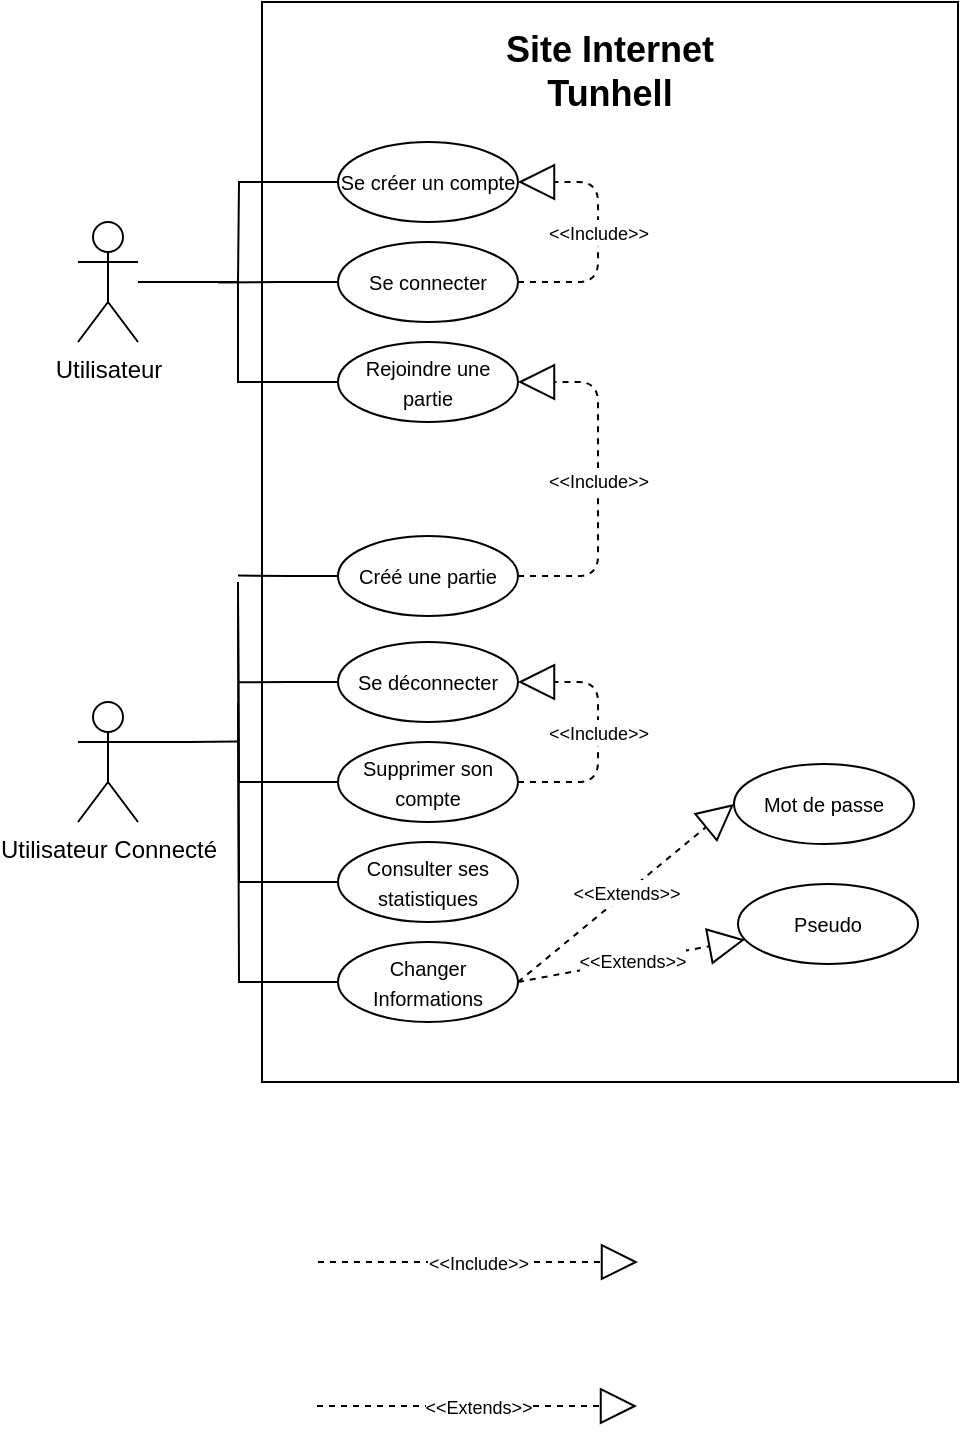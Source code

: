 <mxfile version="17.1.3"><diagram id="eEHJD-NL2Chzt3gW5t4f" name="Page-1"><mxGraphModel dx="769" dy="371" grid="1" gridSize="10" guides="1" tooltips="1" connect="1" arrows="1" fold="1" page="1" pageScale="1" pageWidth="827" pageHeight="1169" math="0" shadow="0"><root><mxCell id="0"/><mxCell id="1" parent="0"/><mxCell id="HAZ4jvVQas8GfJqb07Zj-31" value="" style="rounded=0;whiteSpace=wrap;html=1;fontSize=9;fillColor=none;" vertex="1" parent="1"><mxGeometry x="182" y="40" width="348" height="540" as="geometry"/></mxCell><mxCell id="neYh2TxhxUxbhi8x__Bm-4" value="&lt;font style=&quot;font-size: 9px&quot;&gt;&amp;lt;&amp;lt;Extends&lt;span style=&quot;color: rgb(0 , 0 , 0)&quot;&gt;&amp;gt;&amp;gt;&lt;/span&gt;&lt;/font&gt;" style="endArrow=block;endSize=16;endFill=0;html=1;dashed=1;exitX=1;exitY=0.5;exitDx=0;exitDy=0;entryX=0;entryY=0.5;entryDx=0;entryDy=0;" parent="1" edge="1" target="HAZ4jvVQas8GfJqb07Zj-19" source="HAZ4jvVQas8GfJqb07Zj-13"><mxGeometry width="160" relative="1" as="geometry"><mxPoint x="260" y="591" as="sourcePoint"/><mxPoint x="400" y="591" as="targetPoint"/></mxGeometry></mxCell><mxCell id="HAZ4jvVQas8GfJqb07Zj-1" value="&lt;div&gt;Utilisateur&lt;/div&gt;" style="shape=umlActor;verticalLabelPosition=bottom;verticalAlign=top;html=1;outlineConnect=0;" vertex="1" parent="1"><mxGeometry x="90" y="150" width="30" height="60" as="geometry"/></mxCell><mxCell id="HAZ4jvVQas8GfJqb07Zj-35" style="edgeStyle=orthogonalEdgeStyle;rounded=0;orthogonalLoop=1;jettySize=auto;html=1;exitX=1;exitY=0.333;exitDx=0;exitDy=0;exitPerimeter=0;fontSize=10;endArrow=none;endFill=0;" edge="1" parent="1" source="HAZ4jvVQas8GfJqb07Zj-3"><mxGeometry relative="1" as="geometry"><mxPoint x="170" y="409.741" as="targetPoint"/></mxGeometry></mxCell><mxCell id="HAZ4jvVQas8GfJqb07Zj-3" value="Utilisateur Connecté" style="shape=umlActor;verticalLabelPosition=bottom;verticalAlign=top;html=1;outlineConnect=0;" vertex="1" parent="1"><mxGeometry x="90" y="390" width="30" height="60" as="geometry"/></mxCell><mxCell id="HAZ4jvVQas8GfJqb07Zj-28" style="edgeStyle=orthogonalEdgeStyle;rounded=0;orthogonalLoop=1;jettySize=auto;html=1;exitX=0;exitY=0.5;exitDx=0;exitDy=0;fontSize=9;endArrow=none;endFill=0;" edge="1" parent="1" source="HAZ4jvVQas8GfJqb07Zj-4"><mxGeometry relative="1" as="geometry"><mxPoint x="160" y="180.294" as="targetPoint"/></mxGeometry></mxCell><mxCell id="HAZ4jvVQas8GfJqb07Zj-4" value="&lt;font style=&quot;font-size: 10px&quot;&gt;Se connecter&lt;/font&gt;" style="ellipse;whiteSpace=wrap;html=1;" vertex="1" parent="1"><mxGeometry x="220" y="160" width="90" height="40" as="geometry"/></mxCell><mxCell id="HAZ4jvVQas8GfJqb07Zj-7" style="edgeStyle=orthogonalEdgeStyle;rounded=0;orthogonalLoop=1;jettySize=auto;html=1;exitX=0;exitY=0.5;exitDx=0;exitDy=0;fontSize=10;endArrow=none;endFill=0;" edge="1" parent="1" source="HAZ4jvVQas8GfJqb07Zj-6" target="HAZ4jvVQas8GfJqb07Zj-1"><mxGeometry relative="1" as="geometry"/></mxCell><mxCell id="HAZ4jvVQas8GfJqb07Zj-6" value="&lt;font style=&quot;font-size: 10px&quot;&gt;Rejoindre une partie&lt;/font&gt;" style="ellipse;whiteSpace=wrap;html=1;" vertex="1" parent="1"><mxGeometry x="220" y="210" width="90" height="40" as="geometry"/></mxCell><mxCell id="HAZ4jvVQas8GfJqb07Zj-36" style="edgeStyle=orthogonalEdgeStyle;rounded=0;orthogonalLoop=1;jettySize=auto;html=1;exitX=0;exitY=0.5;exitDx=0;exitDy=0;fontSize=10;endArrow=none;endFill=0;" edge="1" parent="1" source="HAZ4jvVQas8GfJqb07Zj-8"><mxGeometry relative="1" as="geometry"><mxPoint x="170" y="380.111" as="targetPoint"/></mxGeometry></mxCell><mxCell id="HAZ4jvVQas8GfJqb07Zj-8" value="&lt;font style=&quot;font-size: 10px&quot;&gt;Se déconnecter&lt;br&gt;&lt;/font&gt;" style="ellipse;whiteSpace=wrap;html=1;" vertex="1" parent="1"><mxGeometry x="220" y="360" width="90" height="40" as="geometry"/></mxCell><mxCell id="HAZ4jvVQas8GfJqb07Zj-15" style="edgeStyle=orthogonalEdgeStyle;rounded=0;orthogonalLoop=1;jettySize=auto;html=1;exitX=0;exitY=0.5;exitDx=0;exitDy=0;fontSize=10;endArrow=none;endFill=0;" edge="1" parent="1" source="HAZ4jvVQas8GfJqb07Zj-9"><mxGeometry relative="1" as="geometry"><mxPoint x="170" y="330" as="targetPoint"/></mxGeometry></mxCell><mxCell id="HAZ4jvVQas8GfJqb07Zj-9" value="&lt;font style=&quot;font-size: 10px&quot;&gt;Consulter ses statistiques&lt;br&gt;&lt;/font&gt;" style="ellipse;whiteSpace=wrap;html=1;" vertex="1" parent="1"><mxGeometry x="220" y="460" width="90" height="40" as="geometry"/></mxCell><mxCell id="HAZ4jvVQas8GfJqb07Zj-16" style="edgeStyle=orthogonalEdgeStyle;rounded=0;orthogonalLoop=1;jettySize=auto;html=1;exitX=0;exitY=0.5;exitDx=0;exitDy=0;fontSize=10;endArrow=none;endFill=0;" edge="1" parent="1" source="HAZ4jvVQas8GfJqb07Zj-10"><mxGeometry relative="1" as="geometry"><mxPoint x="170" y="340" as="targetPoint"/></mxGeometry></mxCell><mxCell id="HAZ4jvVQas8GfJqb07Zj-10" value="&lt;font style=&quot;font-size: 10px&quot;&gt;Supprimer son compte&lt;/font&gt;" style="ellipse;whiteSpace=wrap;html=1;" vertex="1" parent="1"><mxGeometry x="220" y="410" width="90" height="40" as="geometry"/></mxCell><mxCell id="HAZ4jvVQas8GfJqb07Zj-12" style="edgeStyle=orthogonalEdgeStyle;rounded=0;orthogonalLoop=1;jettySize=auto;html=1;exitX=0;exitY=0.5;exitDx=0;exitDy=0;fontSize=10;endArrow=none;endFill=0;" edge="1" parent="1" source="HAZ4jvVQas8GfJqb07Zj-11"><mxGeometry relative="1" as="geometry"><mxPoint x="170" y="180" as="targetPoint"/></mxGeometry></mxCell><mxCell id="HAZ4jvVQas8GfJqb07Zj-11" value="&lt;font style=&quot;font-size: 10px&quot;&gt;Se créer un compte&lt;/font&gt;" style="ellipse;whiteSpace=wrap;html=1;" vertex="1" parent="1"><mxGeometry x="220" y="110" width="90" height="40" as="geometry"/></mxCell><mxCell id="HAZ4jvVQas8GfJqb07Zj-17" style="edgeStyle=orthogonalEdgeStyle;rounded=0;orthogonalLoop=1;jettySize=auto;html=1;exitX=0;exitY=0.5;exitDx=0;exitDy=0;fontSize=10;endArrow=none;endFill=0;" edge="1" parent="1" source="HAZ4jvVQas8GfJqb07Zj-13"><mxGeometry relative="1" as="geometry"><mxPoint x="170" y="390" as="targetPoint"/></mxGeometry></mxCell><mxCell id="HAZ4jvVQas8GfJqb07Zj-13" value="&lt;font style=&quot;font-size: 10px&quot;&gt;Changer Informations&lt;/font&gt;" style="ellipse;whiteSpace=wrap;html=1;" vertex="1" parent="1"><mxGeometry x="220" y="510" width="90" height="40" as="geometry"/></mxCell><mxCell id="HAZ4jvVQas8GfJqb07Zj-19" value="&lt;font style=&quot;font-size: 10px&quot;&gt;Mot de passe&lt;/font&gt;" style="ellipse;whiteSpace=wrap;html=1;" vertex="1" parent="1"><mxGeometry x="418" y="421" width="90" height="40" as="geometry"/></mxCell><mxCell id="HAZ4jvVQas8GfJqb07Zj-20" value="&lt;font style=&quot;font-size: 10px&quot;&gt;Pseudo&lt;/font&gt;" style="ellipse;whiteSpace=wrap;html=1;" vertex="1" parent="1"><mxGeometry x="420" y="481" width="90" height="40" as="geometry"/></mxCell><mxCell id="HAZ4jvVQas8GfJqb07Zj-23" value="&lt;font style=&quot;font-size: 9px&quot;&gt;&amp;lt;&amp;lt;Extends&lt;span style=&quot;color: rgb(0 , 0 , 0)&quot;&gt;&amp;gt;&amp;gt;&lt;/span&gt;&lt;/font&gt;" style="endArrow=block;endSize=16;endFill=0;html=1;dashed=1;" edge="1" parent="1"><mxGeometry width="160" relative="1" as="geometry"><mxPoint x="209.5" y="742" as="sourcePoint"/><mxPoint x="369.5" y="742" as="targetPoint"/></mxGeometry></mxCell><mxCell id="HAZ4jvVQas8GfJqb07Zj-24" value="&lt;font style=&quot;font-size: 9px&quot;&gt;&amp;lt;&amp;lt;Extends&lt;span style=&quot;color: rgb(0 , 0 , 0)&quot;&gt;&amp;gt;&amp;gt;&lt;/span&gt;&lt;/font&gt;" style="endArrow=block;endSize=16;endFill=0;html=1;dashed=1;exitX=1;exitY=0.5;exitDx=0;exitDy=0;" edge="1" parent="1" source="HAZ4jvVQas8GfJqb07Zj-13" target="HAZ4jvVQas8GfJqb07Zj-20"><mxGeometry width="160" relative="1" as="geometry"><mxPoint x="240" y="611" as="sourcePoint"/><mxPoint x="400" y="611" as="targetPoint"/></mxGeometry></mxCell><mxCell id="HAZ4jvVQas8GfJqb07Zj-25" value="&lt;div&gt;&lt;font style=&quot;font-size: 9px&quot;&gt;&amp;lt;&amp;lt;Include&lt;span style=&quot;color: rgb(0 , 0 , 0)&quot;&gt;&amp;gt;&amp;gt;&lt;/span&gt;&lt;/font&gt;&lt;/div&gt;" style="endArrow=block;endSize=16;endFill=0;html=1;dashed=1;" edge="1" parent="1"><mxGeometry width="160" relative="1" as="geometry"><mxPoint x="210" y="670" as="sourcePoint"/><mxPoint x="370" y="670" as="targetPoint"/></mxGeometry></mxCell><mxCell id="HAZ4jvVQas8GfJqb07Zj-29" value="&lt;div&gt;&lt;font style=&quot;font-size: 9px&quot;&gt;&amp;lt;&amp;lt;Include&lt;span style=&quot;color: rgb(0 , 0 , 0)&quot;&gt;&amp;gt;&amp;gt;&lt;/span&gt;&lt;/font&gt;&lt;/div&gt;" style="endArrow=block;endSize=16;endFill=0;html=1;dashed=1;edgeStyle=orthogonalEdgeStyle;entryX=1;entryY=0.5;entryDx=0;entryDy=0;exitX=1;exitY=0.5;exitDx=0;exitDy=0;" edge="1" parent="1" source="HAZ4jvVQas8GfJqb07Zj-10" target="HAZ4jvVQas8GfJqb07Zj-8"><mxGeometry width="160" relative="1" as="geometry"><mxPoint x="310" y="339.62" as="sourcePoint"/><mxPoint x="460" y="320" as="targetPoint"/><Array as="points"><mxPoint x="350" y="430"/><mxPoint x="350" y="380"/></Array></mxGeometry></mxCell><mxCell id="HAZ4jvVQas8GfJqb07Zj-30" value="&lt;div&gt;&lt;font style=&quot;font-size: 9px&quot;&gt;&amp;lt;&amp;lt;Include&lt;span style=&quot;color: rgb(0 , 0 , 0)&quot;&gt;&amp;gt;&amp;gt;&lt;/span&gt;&lt;/font&gt;&lt;/div&gt;" style="endArrow=block;endSize=16;endFill=0;html=1;dashed=1;edgeStyle=orthogonalEdgeStyle;entryX=1;entryY=0.5;entryDx=0;entryDy=0;exitX=1;exitY=0.5;exitDx=0;exitDy=0;" edge="1" parent="1" source="HAZ4jvVQas8GfJqb07Zj-4" target="HAZ4jvVQas8GfJqb07Zj-11"><mxGeometry width="160" relative="1" as="geometry"><mxPoint x="320" y="179.62" as="sourcePoint"/><mxPoint x="320.0" y="130" as="targetPoint"/><Array as="points"><mxPoint x="350" y="180"/><mxPoint x="350" y="130"/></Array></mxGeometry></mxCell><mxCell id="HAZ4jvVQas8GfJqb07Zj-32" value="&lt;b&gt;&lt;font style=&quot;font-size: 18px&quot;&gt;Site Internet Tunhell&lt;/font&gt;&lt;/b&gt;" style="text;html=1;strokeColor=none;fillColor=none;align=center;verticalAlign=middle;whiteSpace=wrap;rounded=0;fontSize=9;" vertex="1" parent="1"><mxGeometry x="289" y="60" width="134" height="30" as="geometry"/></mxCell><mxCell id="HAZ4jvVQas8GfJqb07Zj-37" style="edgeStyle=orthogonalEdgeStyle;rounded=0;orthogonalLoop=1;jettySize=auto;html=1;exitX=0;exitY=0.5;exitDx=0;exitDy=0;fontSize=10;endArrow=none;endFill=0;" edge="1" parent="1" source="HAZ4jvVQas8GfJqb07Zj-33"><mxGeometry relative="1" as="geometry"><mxPoint x="170" y="326.778" as="targetPoint"/></mxGeometry></mxCell><mxCell id="HAZ4jvVQas8GfJqb07Zj-33" value="&lt;font style=&quot;font-size: 10px&quot;&gt;Créé une partie&lt;/font&gt;" style="ellipse;whiteSpace=wrap;html=1;" vertex="1" parent="1"><mxGeometry x="220" y="307" width="90" height="40" as="geometry"/></mxCell><mxCell id="HAZ4jvVQas8GfJqb07Zj-39" value="&lt;div&gt;&lt;font style=&quot;font-size: 9px&quot;&gt;&amp;lt;&amp;lt;Include&lt;span style=&quot;color: rgb(0 , 0 , 0)&quot;&gt;&amp;gt;&amp;gt;&lt;/span&gt;&lt;/font&gt;&lt;/div&gt;" style="endArrow=block;endSize=16;endFill=0;html=1;dashed=1;exitX=1;exitY=0.5;exitDx=0;exitDy=0;entryX=1;entryY=0.5;entryDx=0;entryDy=0;edgeStyle=orthogonalEdgeStyle;" edge="1" parent="1" source="HAZ4jvVQas8GfJqb07Zj-33" target="HAZ4jvVQas8GfJqb07Zj-6"><mxGeometry width="160" relative="1" as="geometry"><mxPoint x="315" y="347" as="sourcePoint"/><mxPoint x="423" y="258" as="targetPoint"/><Array as="points"><mxPoint x="350" y="327"/><mxPoint x="350" y="230"/></Array></mxGeometry></mxCell></root></mxGraphModel></diagram></mxfile>